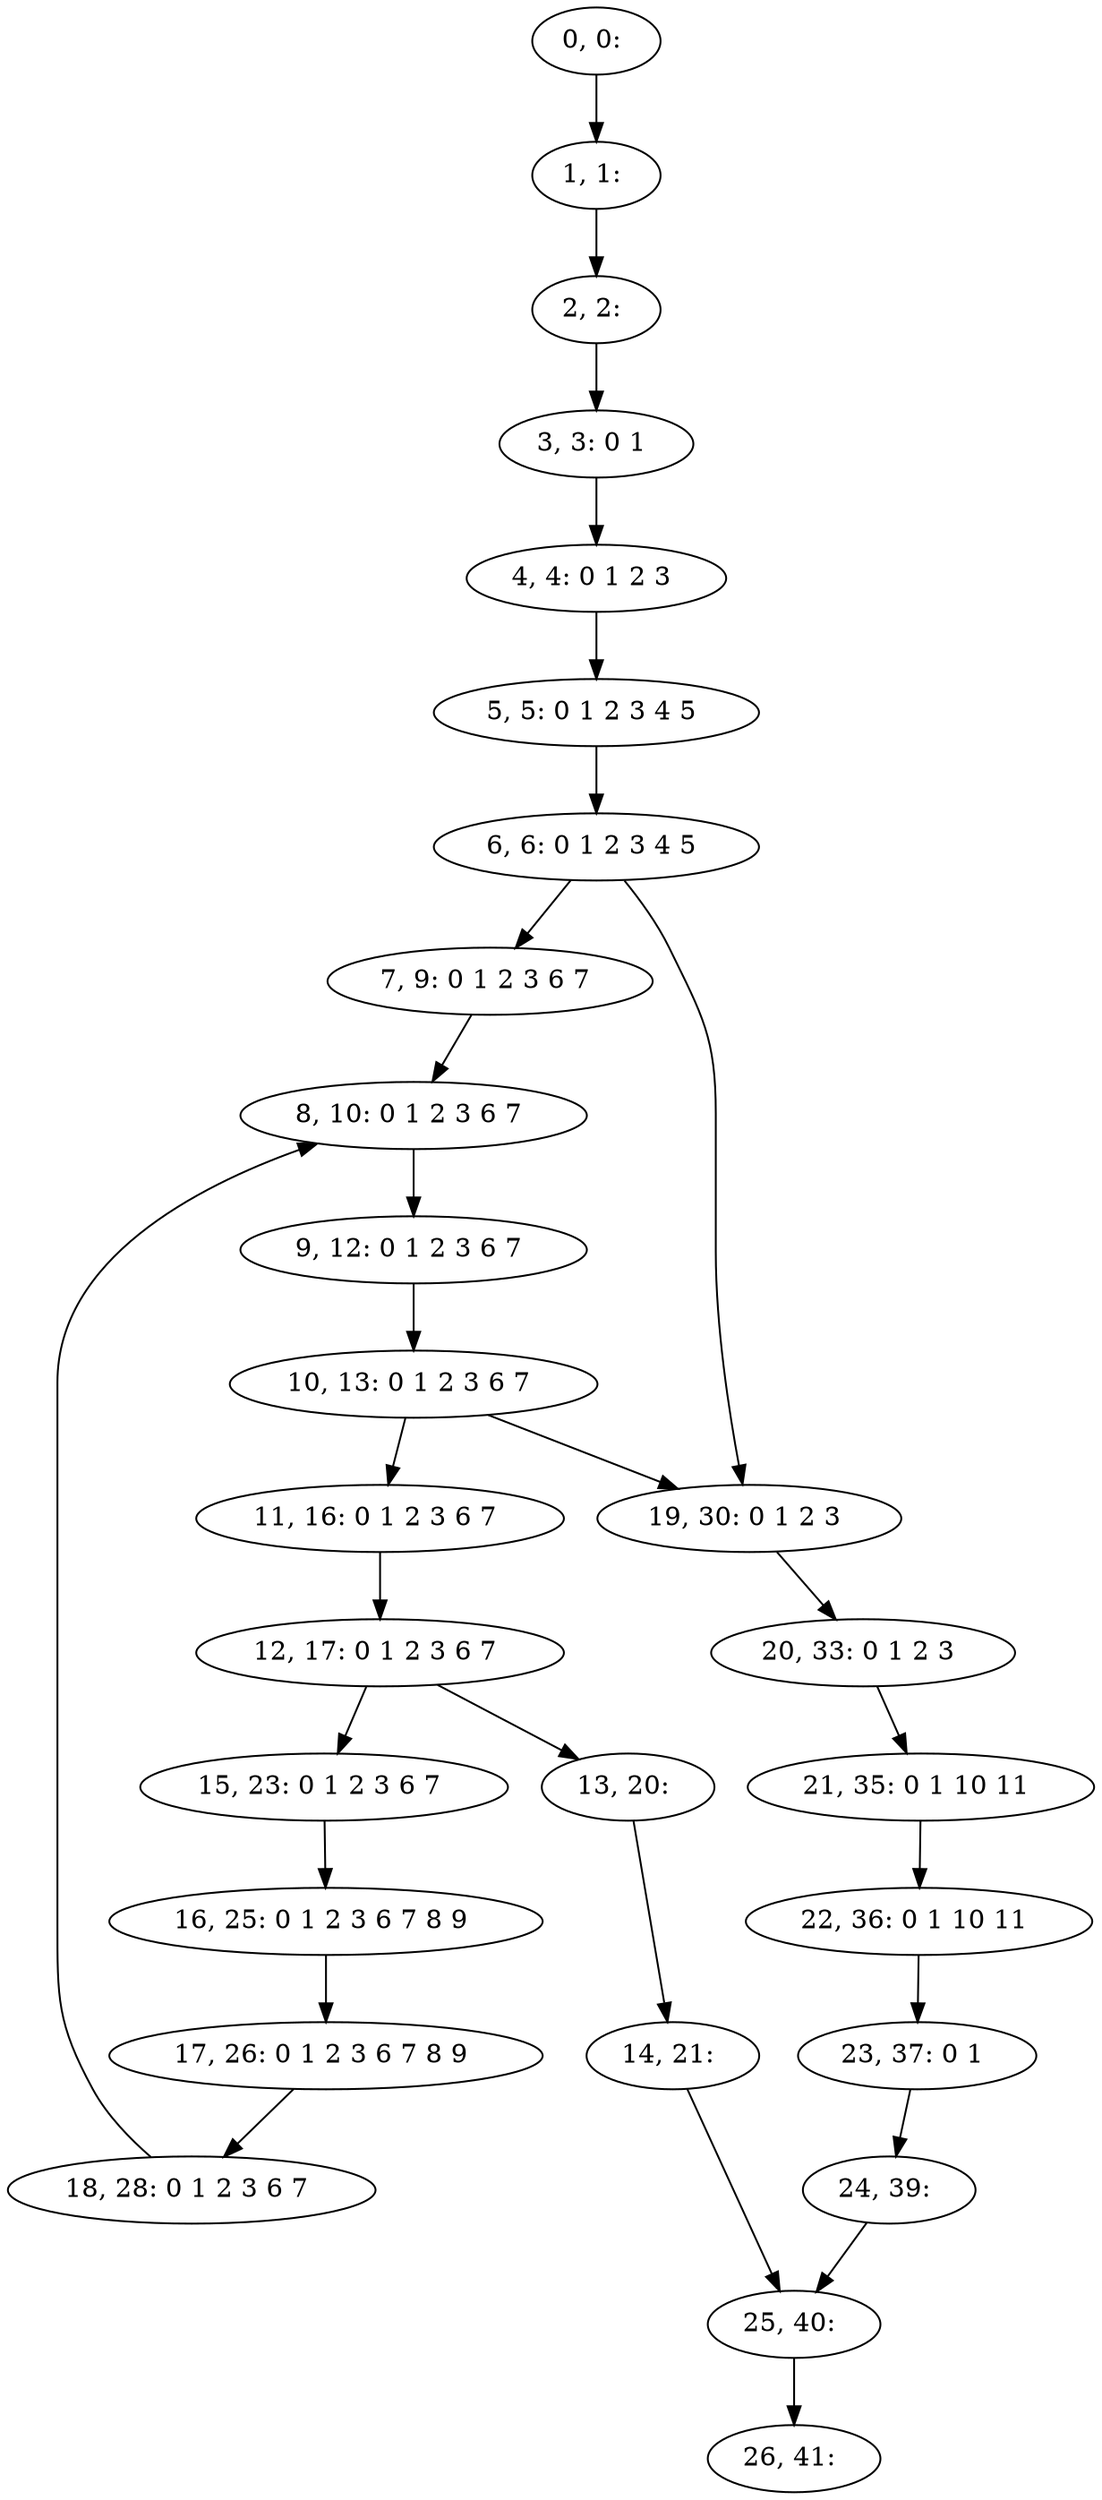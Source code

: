 digraph G {
0[label="0, 0: "];
1[label="1, 1: "];
2[label="2, 2: "];
3[label="3, 3: 0 1 "];
4[label="4, 4: 0 1 2 3 "];
5[label="5, 5: 0 1 2 3 4 5 "];
6[label="6, 6: 0 1 2 3 4 5 "];
7[label="7, 9: 0 1 2 3 6 7 "];
8[label="8, 10: 0 1 2 3 6 7 "];
9[label="9, 12: 0 1 2 3 6 7 "];
10[label="10, 13: 0 1 2 3 6 7 "];
11[label="11, 16: 0 1 2 3 6 7 "];
12[label="12, 17: 0 1 2 3 6 7 "];
13[label="13, 20: "];
14[label="14, 21: "];
15[label="15, 23: 0 1 2 3 6 7 "];
16[label="16, 25: 0 1 2 3 6 7 8 9 "];
17[label="17, 26: 0 1 2 3 6 7 8 9 "];
18[label="18, 28: 0 1 2 3 6 7 "];
19[label="19, 30: 0 1 2 3 "];
20[label="20, 33: 0 1 2 3 "];
21[label="21, 35: 0 1 10 11 "];
22[label="22, 36: 0 1 10 11 "];
23[label="23, 37: 0 1 "];
24[label="24, 39: "];
25[label="25, 40: "];
26[label="26, 41: "];
0->1 ;
1->2 ;
2->3 ;
3->4 ;
4->5 ;
5->6 ;
6->7 ;
6->19 ;
7->8 ;
8->9 ;
9->10 ;
10->11 ;
10->19 ;
11->12 ;
12->13 ;
12->15 ;
13->14 ;
14->25 ;
15->16 ;
16->17 ;
17->18 ;
18->8 ;
19->20 ;
20->21 ;
21->22 ;
22->23 ;
23->24 ;
24->25 ;
25->26 ;
}
